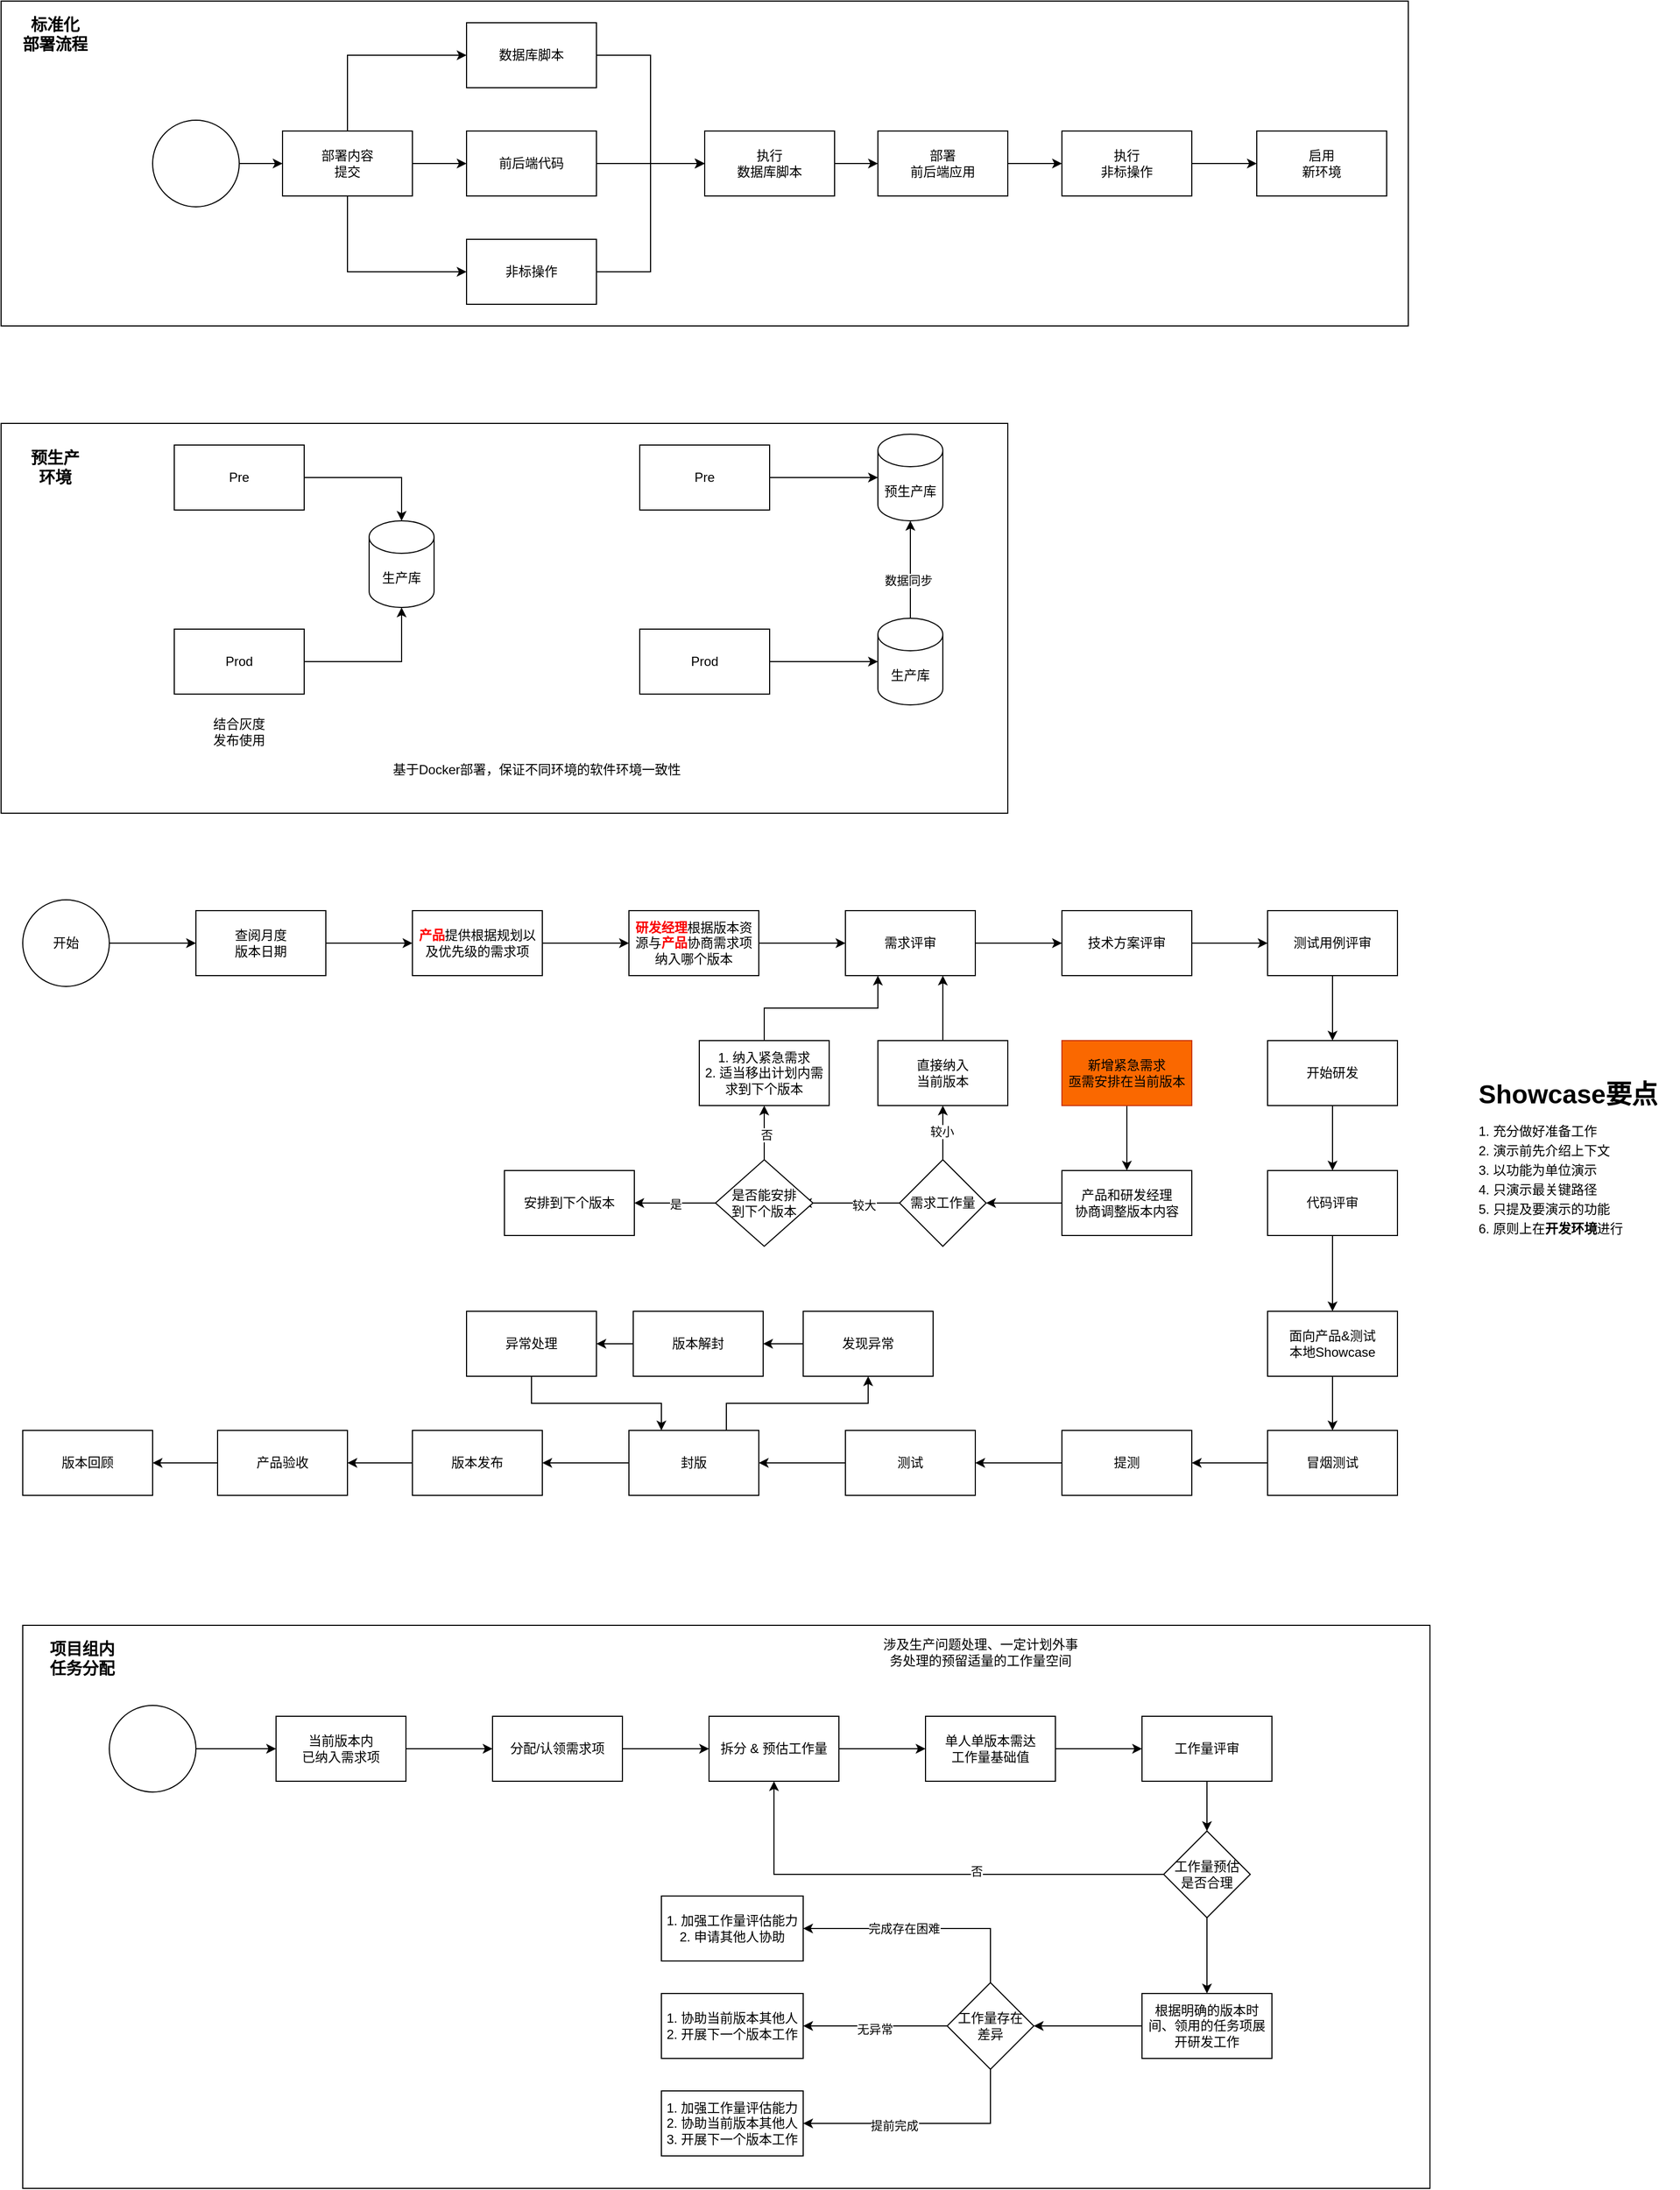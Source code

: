<mxfile version="22.1.17" type="github">
  <diagram name="第 1 页" id="1q-vxHRFPemVdvlvUZiJ">
    <mxGraphModel dx="1434" dy="738" grid="1" gridSize="10" guides="1" tooltips="1" connect="1" arrows="1" fold="1" page="1" pageScale="1" pageWidth="827" pageHeight="1169" math="0" shadow="0">
      <root>
        <mxCell id="0" />
        <mxCell id="1" parent="0" />
        <mxCell id="0D0nlzuwCnjHdAibwp_b-105" value="" style="rounded=0;whiteSpace=wrap;html=1;" vertex="1" parent="1">
          <mxGeometry x="40" y="100" width="1300" height="300" as="geometry" />
        </mxCell>
        <mxCell id="0D0nlzuwCnjHdAibwp_b-101" value="" style="rounded=0;whiteSpace=wrap;html=1;" vertex="1" parent="1">
          <mxGeometry x="40" y="490" width="930" height="360" as="geometry" />
        </mxCell>
        <mxCell id="0D0nlzuwCnjHdAibwp_b-4" value="" style="edgeStyle=orthogonalEdgeStyle;rounded=0;orthogonalLoop=1;jettySize=auto;html=1;" edge="1" parent="1" source="0D0nlzuwCnjHdAibwp_b-1" target="0D0nlzuwCnjHdAibwp_b-3">
          <mxGeometry relative="1" as="geometry" />
        </mxCell>
        <mxCell id="0D0nlzuwCnjHdAibwp_b-1" value="" style="ellipse;whiteSpace=wrap;html=1;aspect=fixed;" vertex="1" parent="1">
          <mxGeometry x="180" y="210" width="80" height="80" as="geometry" />
        </mxCell>
        <mxCell id="0D0nlzuwCnjHdAibwp_b-6" value="" style="edgeStyle=orthogonalEdgeStyle;rounded=0;orthogonalLoop=1;jettySize=auto;html=1;" edge="1" parent="1" source="0D0nlzuwCnjHdAibwp_b-3" target="0D0nlzuwCnjHdAibwp_b-5">
          <mxGeometry relative="1" as="geometry" />
        </mxCell>
        <mxCell id="0D0nlzuwCnjHdAibwp_b-9" style="edgeStyle=orthogonalEdgeStyle;rounded=0;orthogonalLoop=1;jettySize=auto;html=1;exitX=0.5;exitY=0;exitDx=0;exitDy=0;entryX=0;entryY=0.5;entryDx=0;entryDy=0;" edge="1" parent="1" source="0D0nlzuwCnjHdAibwp_b-3" target="0D0nlzuwCnjHdAibwp_b-7">
          <mxGeometry relative="1" as="geometry" />
        </mxCell>
        <mxCell id="0D0nlzuwCnjHdAibwp_b-3" value="部署内容&lt;br&gt;提交" style="whiteSpace=wrap;html=1;" vertex="1" parent="1">
          <mxGeometry x="300" y="220" width="120" height="60" as="geometry" />
        </mxCell>
        <mxCell id="0D0nlzuwCnjHdAibwp_b-14" style="edgeStyle=orthogonalEdgeStyle;rounded=0;orthogonalLoop=1;jettySize=auto;html=1;exitX=1;exitY=0.5;exitDx=0;exitDy=0;" edge="1" parent="1" source="0D0nlzuwCnjHdAibwp_b-5">
          <mxGeometry relative="1" as="geometry">
            <mxPoint x="690" y="250" as="targetPoint" />
          </mxGeometry>
        </mxCell>
        <mxCell id="0D0nlzuwCnjHdAibwp_b-5" value="前后端代码" style="whiteSpace=wrap;html=1;" vertex="1" parent="1">
          <mxGeometry x="470" y="220" width="120" height="60" as="geometry" />
        </mxCell>
        <mxCell id="0D0nlzuwCnjHdAibwp_b-12" style="edgeStyle=orthogonalEdgeStyle;rounded=0;orthogonalLoop=1;jettySize=auto;html=1;exitX=1;exitY=0.5;exitDx=0;exitDy=0;entryX=0;entryY=0.5;entryDx=0;entryDy=0;" edge="1" parent="1" source="0D0nlzuwCnjHdAibwp_b-7" target="0D0nlzuwCnjHdAibwp_b-11">
          <mxGeometry relative="1" as="geometry" />
        </mxCell>
        <mxCell id="0D0nlzuwCnjHdAibwp_b-7" value="数据库脚本" style="whiteSpace=wrap;html=1;" vertex="1" parent="1">
          <mxGeometry x="470" y="120" width="120" height="60" as="geometry" />
        </mxCell>
        <mxCell id="0D0nlzuwCnjHdAibwp_b-13" style="edgeStyle=orthogonalEdgeStyle;rounded=0;orthogonalLoop=1;jettySize=auto;html=1;exitX=1;exitY=0.5;exitDx=0;exitDy=0;entryX=0;entryY=0.5;entryDx=0;entryDy=0;" edge="1" parent="1" source="0D0nlzuwCnjHdAibwp_b-8" target="0D0nlzuwCnjHdAibwp_b-11">
          <mxGeometry relative="1" as="geometry" />
        </mxCell>
        <mxCell id="0D0nlzuwCnjHdAibwp_b-8" value="非标操作" style="whiteSpace=wrap;html=1;" vertex="1" parent="1">
          <mxGeometry x="470" y="320" width="120" height="60" as="geometry" />
        </mxCell>
        <mxCell id="0D0nlzuwCnjHdAibwp_b-10" style="edgeStyle=orthogonalEdgeStyle;rounded=0;orthogonalLoop=1;jettySize=auto;html=1;exitX=0.5;exitY=1;exitDx=0;exitDy=0;entryX=0;entryY=0.5;entryDx=0;entryDy=0;" edge="1" parent="1" source="0D0nlzuwCnjHdAibwp_b-3" target="0D0nlzuwCnjHdAibwp_b-8">
          <mxGeometry relative="1" as="geometry" />
        </mxCell>
        <mxCell id="0D0nlzuwCnjHdAibwp_b-16" style="edgeStyle=orthogonalEdgeStyle;rounded=0;orthogonalLoop=1;jettySize=auto;html=1;exitX=1;exitY=0.5;exitDx=0;exitDy=0;entryX=0;entryY=0.5;entryDx=0;entryDy=0;" edge="1" parent="1" source="0D0nlzuwCnjHdAibwp_b-11" target="0D0nlzuwCnjHdAibwp_b-15">
          <mxGeometry relative="1" as="geometry" />
        </mxCell>
        <mxCell id="0D0nlzuwCnjHdAibwp_b-11" value="执行&lt;br&gt;数据库脚本" style="whiteSpace=wrap;html=1;" vertex="1" parent="1">
          <mxGeometry x="690" y="220" width="120" height="60" as="geometry" />
        </mxCell>
        <mxCell id="0D0nlzuwCnjHdAibwp_b-18" style="edgeStyle=orthogonalEdgeStyle;rounded=0;orthogonalLoop=1;jettySize=auto;html=1;exitX=1;exitY=0.5;exitDx=0;exitDy=0;entryX=0;entryY=0.5;entryDx=0;entryDy=0;" edge="1" parent="1" source="0D0nlzuwCnjHdAibwp_b-15" target="0D0nlzuwCnjHdAibwp_b-17">
          <mxGeometry relative="1" as="geometry" />
        </mxCell>
        <mxCell id="0D0nlzuwCnjHdAibwp_b-15" value="部署&lt;br&gt;前后端应用" style="whiteSpace=wrap;html=1;" vertex="1" parent="1">
          <mxGeometry x="850" y="220" width="120" height="60" as="geometry" />
        </mxCell>
        <mxCell id="0D0nlzuwCnjHdAibwp_b-21" value="" style="edgeStyle=orthogonalEdgeStyle;rounded=0;orthogonalLoop=1;jettySize=auto;html=1;" edge="1" parent="1" source="0D0nlzuwCnjHdAibwp_b-17" target="0D0nlzuwCnjHdAibwp_b-20">
          <mxGeometry relative="1" as="geometry" />
        </mxCell>
        <mxCell id="0D0nlzuwCnjHdAibwp_b-17" value="执行&lt;br&gt;非标操作" style="whiteSpace=wrap;html=1;" vertex="1" parent="1">
          <mxGeometry x="1020" y="220" width="120" height="60" as="geometry" />
        </mxCell>
        <mxCell id="0D0nlzuwCnjHdAibwp_b-20" value="启用&lt;br&gt;新环境" style="whiteSpace=wrap;html=1;" vertex="1" parent="1">
          <mxGeometry x="1200" y="220" width="120" height="60" as="geometry" />
        </mxCell>
        <mxCell id="0D0nlzuwCnjHdAibwp_b-25" style="edgeStyle=orthogonalEdgeStyle;rounded=0;orthogonalLoop=1;jettySize=auto;html=1;exitX=1;exitY=0.5;exitDx=0;exitDy=0;" edge="1" parent="1" source="0D0nlzuwCnjHdAibwp_b-22" target="0D0nlzuwCnjHdAibwp_b-24">
          <mxGeometry relative="1" as="geometry" />
        </mxCell>
        <mxCell id="0D0nlzuwCnjHdAibwp_b-22" value="Pre" style="rounded=0;whiteSpace=wrap;html=1;" vertex="1" parent="1">
          <mxGeometry x="200" y="510" width="120" height="60" as="geometry" />
        </mxCell>
        <mxCell id="0D0nlzuwCnjHdAibwp_b-23" value="Prod" style="rounded=0;whiteSpace=wrap;html=1;" vertex="1" parent="1">
          <mxGeometry x="200" y="680" width="120" height="60" as="geometry" />
        </mxCell>
        <mxCell id="0D0nlzuwCnjHdAibwp_b-24" value="生产库" style="shape=cylinder3;whiteSpace=wrap;html=1;boundedLbl=1;backgroundOutline=1;size=15;" vertex="1" parent="1">
          <mxGeometry x="380" y="580" width="60" height="80" as="geometry" />
        </mxCell>
        <mxCell id="0D0nlzuwCnjHdAibwp_b-26" style="edgeStyle=orthogonalEdgeStyle;rounded=0;orthogonalLoop=1;jettySize=auto;html=1;exitX=1;exitY=0.5;exitDx=0;exitDy=0;entryX=0.5;entryY=1;entryDx=0;entryDy=0;entryPerimeter=0;" edge="1" parent="1" source="0D0nlzuwCnjHdAibwp_b-23" target="0D0nlzuwCnjHdAibwp_b-24">
          <mxGeometry relative="1" as="geometry" />
        </mxCell>
        <mxCell id="0D0nlzuwCnjHdAibwp_b-36" style="edgeStyle=orthogonalEdgeStyle;rounded=0;orthogonalLoop=1;jettySize=auto;html=1;exitX=1;exitY=0.5;exitDx=0;exitDy=0;" edge="1" parent="1" source="0D0nlzuwCnjHdAibwp_b-28" target="0D0nlzuwCnjHdAibwp_b-33">
          <mxGeometry relative="1" as="geometry" />
        </mxCell>
        <mxCell id="0D0nlzuwCnjHdAibwp_b-28" value="Pre" style="rounded=0;whiteSpace=wrap;html=1;" vertex="1" parent="1">
          <mxGeometry x="630" y="510" width="120" height="60" as="geometry" />
        </mxCell>
        <mxCell id="0D0nlzuwCnjHdAibwp_b-32" style="edgeStyle=orthogonalEdgeStyle;rounded=0;orthogonalLoop=1;jettySize=auto;html=1;exitX=1;exitY=0.5;exitDx=0;exitDy=0;" edge="1" parent="1" source="0D0nlzuwCnjHdAibwp_b-29" target="0D0nlzuwCnjHdAibwp_b-30">
          <mxGeometry relative="1" as="geometry" />
        </mxCell>
        <mxCell id="0D0nlzuwCnjHdAibwp_b-29" value="Prod" style="rounded=0;whiteSpace=wrap;html=1;" vertex="1" parent="1">
          <mxGeometry x="630" y="680" width="120" height="60" as="geometry" />
        </mxCell>
        <mxCell id="0D0nlzuwCnjHdAibwp_b-34" style="edgeStyle=orthogonalEdgeStyle;rounded=0;orthogonalLoop=1;jettySize=auto;html=1;exitX=0.5;exitY=0;exitDx=0;exitDy=0;exitPerimeter=0;" edge="1" parent="1" source="0D0nlzuwCnjHdAibwp_b-30" target="0D0nlzuwCnjHdAibwp_b-33">
          <mxGeometry relative="1" as="geometry" />
        </mxCell>
        <mxCell id="0D0nlzuwCnjHdAibwp_b-35" value="数据同步" style="edgeLabel;html=1;align=center;verticalAlign=middle;resizable=0;points=[];" vertex="1" connectable="0" parent="0D0nlzuwCnjHdAibwp_b-34">
          <mxGeometry x="-0.222" y="2" relative="1" as="geometry">
            <mxPoint as="offset" />
          </mxGeometry>
        </mxCell>
        <mxCell id="0D0nlzuwCnjHdAibwp_b-30" value="生产库" style="shape=cylinder3;whiteSpace=wrap;html=1;boundedLbl=1;backgroundOutline=1;size=15;" vertex="1" parent="1">
          <mxGeometry x="850" y="670" width="60" height="80" as="geometry" />
        </mxCell>
        <mxCell id="0D0nlzuwCnjHdAibwp_b-33" value="预生产库" style="shape=cylinder3;whiteSpace=wrap;html=1;boundedLbl=1;backgroundOutline=1;size=15;" vertex="1" parent="1">
          <mxGeometry x="850" y="500" width="60" height="80" as="geometry" />
        </mxCell>
        <mxCell id="0D0nlzuwCnjHdAibwp_b-39" style="edgeStyle=orthogonalEdgeStyle;rounded=0;orthogonalLoop=1;jettySize=auto;html=1;exitX=1;exitY=0.5;exitDx=0;exitDy=0;entryX=0;entryY=0.5;entryDx=0;entryDy=0;" edge="1" parent="1" source="0D0nlzuwCnjHdAibwp_b-37" target="0D0nlzuwCnjHdAibwp_b-38">
          <mxGeometry relative="1" as="geometry" />
        </mxCell>
        <mxCell id="0D0nlzuwCnjHdAibwp_b-37" value="开始" style="ellipse;whiteSpace=wrap;html=1;aspect=fixed;" vertex="1" parent="1">
          <mxGeometry x="60" y="930" width="80" height="80" as="geometry" />
        </mxCell>
        <mxCell id="0D0nlzuwCnjHdAibwp_b-41" value="" style="edgeStyle=orthogonalEdgeStyle;rounded=0;orthogonalLoop=1;jettySize=auto;html=1;" edge="1" parent="1" source="0D0nlzuwCnjHdAibwp_b-38" target="0D0nlzuwCnjHdAibwp_b-40">
          <mxGeometry relative="1" as="geometry" />
        </mxCell>
        <mxCell id="0D0nlzuwCnjHdAibwp_b-38" value="查阅月度&lt;br&gt;版本日期" style="rounded=0;whiteSpace=wrap;html=1;" vertex="1" parent="1">
          <mxGeometry x="220" y="940" width="120" height="60" as="geometry" />
        </mxCell>
        <mxCell id="0D0nlzuwCnjHdAibwp_b-43" value="" style="edgeStyle=orthogonalEdgeStyle;rounded=0;orthogonalLoop=1;jettySize=auto;html=1;" edge="1" parent="1" source="0D0nlzuwCnjHdAibwp_b-40" target="0D0nlzuwCnjHdAibwp_b-42">
          <mxGeometry relative="1" as="geometry" />
        </mxCell>
        <mxCell id="0D0nlzuwCnjHdAibwp_b-40" value="&lt;b&gt;&lt;font color=&quot;#ff0000&quot;&gt;产品&lt;/font&gt;&lt;/b&gt;提供根据规划以及优先级的需求项" style="whiteSpace=wrap;html=1;rounded=0;" vertex="1" parent="1">
          <mxGeometry x="420" y="940" width="120" height="60" as="geometry" />
        </mxCell>
        <mxCell id="0D0nlzuwCnjHdAibwp_b-45" value="" style="edgeStyle=orthogonalEdgeStyle;rounded=0;orthogonalLoop=1;jettySize=auto;html=1;" edge="1" parent="1" source="0D0nlzuwCnjHdAibwp_b-42" target="0D0nlzuwCnjHdAibwp_b-44">
          <mxGeometry relative="1" as="geometry" />
        </mxCell>
        <mxCell id="0D0nlzuwCnjHdAibwp_b-42" value="&lt;font color=&quot;#f90101&quot;&gt;&lt;b&gt;研发经理&lt;/b&gt;&lt;/font&gt;根据版本资源与&lt;font color=&quot;#f90101&quot;&gt;&lt;b&gt;产品&lt;/b&gt;&lt;/font&gt;协商需求项纳入哪个版本" style="whiteSpace=wrap;html=1;rounded=0;" vertex="1" parent="1">
          <mxGeometry x="620" y="940" width="120" height="60" as="geometry" />
        </mxCell>
        <mxCell id="0D0nlzuwCnjHdAibwp_b-47" value="" style="edgeStyle=orthogonalEdgeStyle;rounded=0;orthogonalLoop=1;jettySize=auto;html=1;" edge="1" parent="1" source="0D0nlzuwCnjHdAibwp_b-44" target="0D0nlzuwCnjHdAibwp_b-46">
          <mxGeometry relative="1" as="geometry" />
        </mxCell>
        <mxCell id="0D0nlzuwCnjHdAibwp_b-44" value="需求评审" style="whiteSpace=wrap;html=1;rounded=0;" vertex="1" parent="1">
          <mxGeometry x="820" y="940" width="120" height="60" as="geometry" />
        </mxCell>
        <mxCell id="0D0nlzuwCnjHdAibwp_b-49" value="" style="edgeStyle=orthogonalEdgeStyle;rounded=0;orthogonalLoop=1;jettySize=auto;html=1;" edge="1" parent="1" source="0D0nlzuwCnjHdAibwp_b-46" target="0D0nlzuwCnjHdAibwp_b-48">
          <mxGeometry relative="1" as="geometry" />
        </mxCell>
        <mxCell id="0D0nlzuwCnjHdAibwp_b-46" value="技术方案评审" style="whiteSpace=wrap;html=1;rounded=0;" vertex="1" parent="1">
          <mxGeometry x="1020" y="940" width="120" height="60" as="geometry" />
        </mxCell>
        <mxCell id="0D0nlzuwCnjHdAibwp_b-51" value="" style="edgeStyle=orthogonalEdgeStyle;rounded=0;orthogonalLoop=1;jettySize=auto;html=1;" edge="1" parent="1" source="0D0nlzuwCnjHdAibwp_b-48" target="0D0nlzuwCnjHdAibwp_b-50">
          <mxGeometry relative="1" as="geometry" />
        </mxCell>
        <mxCell id="0D0nlzuwCnjHdAibwp_b-48" value="测试用例评审" style="whiteSpace=wrap;html=1;rounded=0;" vertex="1" parent="1">
          <mxGeometry x="1210" y="940" width="120" height="60" as="geometry" />
        </mxCell>
        <mxCell id="0D0nlzuwCnjHdAibwp_b-86" value="" style="edgeStyle=orthogonalEdgeStyle;rounded=0;orthogonalLoop=1;jettySize=auto;html=1;" edge="1" parent="1" source="0D0nlzuwCnjHdAibwp_b-50" target="0D0nlzuwCnjHdAibwp_b-85">
          <mxGeometry relative="1" as="geometry" />
        </mxCell>
        <mxCell id="0D0nlzuwCnjHdAibwp_b-50" value="开始研发" style="whiteSpace=wrap;html=1;rounded=0;" vertex="1" parent="1">
          <mxGeometry x="1210" y="1060" width="120" height="60" as="geometry" />
        </mxCell>
        <mxCell id="0D0nlzuwCnjHdAibwp_b-54" value="" style="edgeStyle=orthogonalEdgeStyle;rounded=0;orthogonalLoop=1;jettySize=auto;html=1;" edge="1" parent="1" source="0D0nlzuwCnjHdAibwp_b-52" target="0D0nlzuwCnjHdAibwp_b-53">
          <mxGeometry relative="1" as="geometry" />
        </mxCell>
        <mxCell id="0D0nlzuwCnjHdAibwp_b-52" value="新增紧急需求&lt;br&gt;亟需安排在当前版本" style="rounded=0;whiteSpace=wrap;html=1;fillColor=#fa6800;strokeColor=#C73500;fontColor=#000000;" vertex="1" parent="1">
          <mxGeometry x="1020" y="1060" width="120" height="60" as="geometry" />
        </mxCell>
        <mxCell id="0D0nlzuwCnjHdAibwp_b-56" value="" style="edgeStyle=orthogonalEdgeStyle;rounded=0;orthogonalLoop=1;jettySize=auto;html=1;" edge="1" parent="1" source="0D0nlzuwCnjHdAibwp_b-53" target="0D0nlzuwCnjHdAibwp_b-55">
          <mxGeometry relative="1" as="geometry" />
        </mxCell>
        <mxCell id="0D0nlzuwCnjHdAibwp_b-53" value="产品和研发经理&lt;br&gt;协商调整版本内容" style="whiteSpace=wrap;html=1;rounded=0;" vertex="1" parent="1">
          <mxGeometry x="1020" y="1180" width="120" height="60" as="geometry" />
        </mxCell>
        <mxCell id="0D0nlzuwCnjHdAibwp_b-58" value="" style="edgeStyle=orthogonalEdgeStyle;rounded=0;orthogonalLoop=1;jettySize=auto;html=1;" edge="1" parent="1" source="0D0nlzuwCnjHdAibwp_b-55" target="0D0nlzuwCnjHdAibwp_b-57">
          <mxGeometry relative="1" as="geometry" />
        </mxCell>
        <mxCell id="0D0nlzuwCnjHdAibwp_b-59" value="较小" style="edgeLabel;html=1;align=center;verticalAlign=middle;resizable=0;points=[];" vertex="1" connectable="0" parent="0D0nlzuwCnjHdAibwp_b-58">
          <mxGeometry x="0.04" y="1" relative="1" as="geometry">
            <mxPoint as="offset" />
          </mxGeometry>
        </mxCell>
        <mxCell id="0D0nlzuwCnjHdAibwp_b-61" value="" style="edgeStyle=orthogonalEdgeStyle;rounded=0;orthogonalLoop=1;jettySize=auto;html=1;" edge="1" parent="1" source="0D0nlzuwCnjHdAibwp_b-55">
          <mxGeometry relative="1" as="geometry">
            <mxPoint x="780" y="1210" as="targetPoint" />
          </mxGeometry>
        </mxCell>
        <mxCell id="0D0nlzuwCnjHdAibwp_b-62" value="较大" style="edgeLabel;html=1;align=center;verticalAlign=middle;resizable=0;points=[];" vertex="1" connectable="0" parent="0D0nlzuwCnjHdAibwp_b-61">
          <mxGeometry x="-0.267" y="2" relative="1" as="geometry">
            <mxPoint as="offset" />
          </mxGeometry>
        </mxCell>
        <mxCell id="0D0nlzuwCnjHdAibwp_b-55" value="需求工作量" style="rhombus;whiteSpace=wrap;html=1;rounded=0;" vertex="1" parent="1">
          <mxGeometry x="870" y="1170" width="80" height="80" as="geometry" />
        </mxCell>
        <mxCell id="0D0nlzuwCnjHdAibwp_b-63" style="edgeStyle=orthogonalEdgeStyle;rounded=0;orthogonalLoop=1;jettySize=auto;html=1;entryX=0.75;entryY=1;entryDx=0;entryDy=0;" edge="1" parent="1" source="0D0nlzuwCnjHdAibwp_b-57" target="0D0nlzuwCnjHdAibwp_b-44">
          <mxGeometry relative="1" as="geometry" />
        </mxCell>
        <mxCell id="0D0nlzuwCnjHdAibwp_b-57" value="直接纳入&lt;br&gt;当前版本" style="whiteSpace=wrap;html=1;rounded=0;" vertex="1" parent="1">
          <mxGeometry x="850" y="1060" width="120" height="60" as="geometry" />
        </mxCell>
        <mxCell id="0D0nlzuwCnjHdAibwp_b-67" value="" style="edgeStyle=orthogonalEdgeStyle;rounded=0;orthogonalLoop=1;jettySize=auto;html=1;" edge="1" parent="1" source="0D0nlzuwCnjHdAibwp_b-64" target="0D0nlzuwCnjHdAibwp_b-66">
          <mxGeometry relative="1" as="geometry" />
        </mxCell>
        <mxCell id="0D0nlzuwCnjHdAibwp_b-68" value="是" style="edgeLabel;html=1;align=center;verticalAlign=middle;resizable=0;points=[];" vertex="1" connectable="0" parent="0D0nlzuwCnjHdAibwp_b-67">
          <mxGeometry x="-0.015" y="1" relative="1" as="geometry">
            <mxPoint as="offset" />
          </mxGeometry>
        </mxCell>
        <mxCell id="0D0nlzuwCnjHdAibwp_b-70" value="" style="edgeStyle=orthogonalEdgeStyle;rounded=0;orthogonalLoop=1;jettySize=auto;html=1;" edge="1" parent="1" source="0D0nlzuwCnjHdAibwp_b-64" target="0D0nlzuwCnjHdAibwp_b-69">
          <mxGeometry relative="1" as="geometry" />
        </mxCell>
        <mxCell id="0D0nlzuwCnjHdAibwp_b-72" value="否" style="edgeLabel;html=1;align=center;verticalAlign=middle;resizable=0;points=[];" vertex="1" connectable="0" parent="0D0nlzuwCnjHdAibwp_b-70">
          <mxGeometry x="-0.08" y="-2" relative="1" as="geometry">
            <mxPoint as="offset" />
          </mxGeometry>
        </mxCell>
        <mxCell id="0D0nlzuwCnjHdAibwp_b-64" value="是否能安排&lt;br&gt;到下个版本" style="rhombus;whiteSpace=wrap;html=1;" vertex="1" parent="1">
          <mxGeometry x="700" y="1170" width="90" height="80" as="geometry" />
        </mxCell>
        <mxCell id="0D0nlzuwCnjHdAibwp_b-66" value="安排到下个版本" style="whiteSpace=wrap;html=1;" vertex="1" parent="1">
          <mxGeometry x="505" y="1180" width="120" height="60" as="geometry" />
        </mxCell>
        <mxCell id="0D0nlzuwCnjHdAibwp_b-71" style="edgeStyle=orthogonalEdgeStyle;rounded=0;orthogonalLoop=1;jettySize=auto;html=1;exitX=0.5;exitY=0;exitDx=0;exitDy=0;entryX=0.25;entryY=1;entryDx=0;entryDy=0;" edge="1" parent="1" source="0D0nlzuwCnjHdAibwp_b-69" target="0D0nlzuwCnjHdAibwp_b-44">
          <mxGeometry relative="1" as="geometry" />
        </mxCell>
        <mxCell id="0D0nlzuwCnjHdAibwp_b-69" value="1. 纳入紧急需求&lt;br&gt;2. 适当移出计划内需求到下个版本" style="whiteSpace=wrap;html=1;" vertex="1" parent="1">
          <mxGeometry x="685" y="1060" width="120" height="60" as="geometry" />
        </mxCell>
        <mxCell id="0D0nlzuwCnjHdAibwp_b-78" style="edgeStyle=orthogonalEdgeStyle;rounded=0;orthogonalLoop=1;jettySize=auto;html=1;entryX=0.5;entryY=0;entryDx=0;entryDy=0;" edge="1" parent="1" source="0D0nlzuwCnjHdAibwp_b-73" target="0D0nlzuwCnjHdAibwp_b-77">
          <mxGeometry relative="1" as="geometry" />
        </mxCell>
        <mxCell id="0D0nlzuwCnjHdAibwp_b-73" value="面向产品&amp;amp;测试&lt;br&gt;本地Showcase" style="whiteSpace=wrap;html=1;rounded=0;" vertex="1" parent="1">
          <mxGeometry x="1210" y="1310" width="120" height="60" as="geometry" />
        </mxCell>
        <mxCell id="0D0nlzuwCnjHdAibwp_b-75" value="&lt;h1&gt;Showcase要点&lt;/h1&gt;&lt;p style=&quot;line-height: 50%;&quot;&gt;1. 充分做好准备工作&lt;/p&gt;&lt;p style=&quot;line-height: 50%;&quot;&gt;2. 演示前先介绍上下文&lt;/p&gt;&lt;p style=&quot;line-height: 50%;&quot;&gt;3. 以功能为单位演示&lt;/p&gt;&lt;p style=&quot;line-height: 50%;&quot;&gt;4. 只演示最关键路径&lt;/p&gt;&lt;p style=&quot;line-height: 50%;&quot;&gt;5. 只提及要演示的功能&lt;/p&gt;&lt;p style=&quot;line-height: 50%;&quot;&gt;6. 原则上在&lt;b&gt;开发环境&lt;/b&gt;进行&lt;/p&gt;" style="text;html=1;strokeColor=none;fillColor=none;spacing=5;spacingTop=-20;whiteSpace=wrap;overflow=hidden;rounded=0;" vertex="1" parent="1">
          <mxGeometry x="1400" y="1090" width="190" height="150" as="geometry" />
        </mxCell>
        <mxCell id="0D0nlzuwCnjHdAibwp_b-80" value="" style="edgeStyle=orthogonalEdgeStyle;rounded=0;orthogonalLoop=1;jettySize=auto;html=1;" edge="1" parent="1" source="0D0nlzuwCnjHdAibwp_b-77" target="0D0nlzuwCnjHdAibwp_b-79">
          <mxGeometry relative="1" as="geometry" />
        </mxCell>
        <mxCell id="0D0nlzuwCnjHdAibwp_b-77" value="冒烟测试" style="rounded=0;whiteSpace=wrap;html=1;" vertex="1" parent="1">
          <mxGeometry x="1210" y="1420" width="120" height="60" as="geometry" />
        </mxCell>
        <mxCell id="0D0nlzuwCnjHdAibwp_b-82" value="" style="edgeStyle=orthogonalEdgeStyle;rounded=0;orthogonalLoop=1;jettySize=auto;html=1;" edge="1" parent="1" source="0D0nlzuwCnjHdAibwp_b-79" target="0D0nlzuwCnjHdAibwp_b-81">
          <mxGeometry relative="1" as="geometry" />
        </mxCell>
        <mxCell id="0D0nlzuwCnjHdAibwp_b-79" value="提测" style="whiteSpace=wrap;html=1;rounded=0;" vertex="1" parent="1">
          <mxGeometry x="1020" y="1420" width="120" height="60" as="geometry" />
        </mxCell>
        <mxCell id="0D0nlzuwCnjHdAibwp_b-84" value="" style="edgeStyle=orthogonalEdgeStyle;rounded=0;orthogonalLoop=1;jettySize=auto;html=1;" edge="1" parent="1" source="0D0nlzuwCnjHdAibwp_b-81" target="0D0nlzuwCnjHdAibwp_b-83">
          <mxGeometry relative="1" as="geometry" />
        </mxCell>
        <mxCell id="0D0nlzuwCnjHdAibwp_b-81" value="测试" style="whiteSpace=wrap;html=1;rounded=0;" vertex="1" parent="1">
          <mxGeometry x="820" y="1420" width="120" height="60" as="geometry" />
        </mxCell>
        <mxCell id="0D0nlzuwCnjHdAibwp_b-89" value="" style="edgeStyle=orthogonalEdgeStyle;rounded=0;orthogonalLoop=1;jettySize=auto;html=1;" edge="1" parent="1" source="0D0nlzuwCnjHdAibwp_b-83" target="0D0nlzuwCnjHdAibwp_b-88">
          <mxGeometry relative="1" as="geometry" />
        </mxCell>
        <mxCell id="0D0nlzuwCnjHdAibwp_b-96" style="edgeStyle=orthogonalEdgeStyle;rounded=0;orthogonalLoop=1;jettySize=auto;html=1;exitX=0.75;exitY=0;exitDx=0;exitDy=0;entryX=0.5;entryY=1;entryDx=0;entryDy=0;" edge="1" parent="1" source="0D0nlzuwCnjHdAibwp_b-83" target="0D0nlzuwCnjHdAibwp_b-95">
          <mxGeometry relative="1" as="geometry" />
        </mxCell>
        <mxCell id="0D0nlzuwCnjHdAibwp_b-83" value="封版" style="whiteSpace=wrap;html=1;rounded=0;" vertex="1" parent="1">
          <mxGeometry x="620" y="1420" width="120" height="60" as="geometry" />
        </mxCell>
        <mxCell id="0D0nlzuwCnjHdAibwp_b-87" style="edgeStyle=orthogonalEdgeStyle;rounded=0;orthogonalLoop=1;jettySize=auto;html=1;exitX=0.5;exitY=1;exitDx=0;exitDy=0;entryX=0.5;entryY=0;entryDx=0;entryDy=0;" edge="1" parent="1" source="0D0nlzuwCnjHdAibwp_b-85" target="0D0nlzuwCnjHdAibwp_b-73">
          <mxGeometry relative="1" as="geometry" />
        </mxCell>
        <mxCell id="0D0nlzuwCnjHdAibwp_b-85" value="代码评审" style="whiteSpace=wrap;html=1;rounded=0;" vertex="1" parent="1">
          <mxGeometry x="1210" y="1180" width="120" height="60" as="geometry" />
        </mxCell>
        <mxCell id="0D0nlzuwCnjHdAibwp_b-108" value="" style="edgeStyle=orthogonalEdgeStyle;rounded=0;orthogonalLoop=1;jettySize=auto;html=1;" edge="1" parent="1" source="0D0nlzuwCnjHdAibwp_b-88" target="0D0nlzuwCnjHdAibwp_b-107">
          <mxGeometry relative="1" as="geometry" />
        </mxCell>
        <mxCell id="0D0nlzuwCnjHdAibwp_b-88" value="版本发布" style="whiteSpace=wrap;html=1;rounded=0;" vertex="1" parent="1">
          <mxGeometry x="420" y="1420" width="120" height="60" as="geometry" />
        </mxCell>
        <mxCell id="0D0nlzuwCnjHdAibwp_b-98" style="edgeStyle=orthogonalEdgeStyle;rounded=0;orthogonalLoop=1;jettySize=auto;html=1;exitX=0;exitY=0.5;exitDx=0;exitDy=0;entryX=1;entryY=0.5;entryDx=0;entryDy=0;" edge="1" parent="1" source="0D0nlzuwCnjHdAibwp_b-91" target="0D0nlzuwCnjHdAibwp_b-92">
          <mxGeometry relative="1" as="geometry" />
        </mxCell>
        <mxCell id="0D0nlzuwCnjHdAibwp_b-91" value="版本解封" style="rounded=0;whiteSpace=wrap;html=1;" vertex="1" parent="1">
          <mxGeometry x="624" y="1310" width="120" height="60" as="geometry" />
        </mxCell>
        <mxCell id="0D0nlzuwCnjHdAibwp_b-99" style="edgeStyle=orthogonalEdgeStyle;rounded=0;orthogonalLoop=1;jettySize=auto;html=1;exitX=0.5;exitY=1;exitDx=0;exitDy=0;entryX=0.25;entryY=0;entryDx=0;entryDy=0;" edge="1" parent="1" source="0D0nlzuwCnjHdAibwp_b-92" target="0D0nlzuwCnjHdAibwp_b-83">
          <mxGeometry relative="1" as="geometry" />
        </mxCell>
        <mxCell id="0D0nlzuwCnjHdAibwp_b-92" value="异常处理" style="rounded=0;whiteSpace=wrap;html=1;" vertex="1" parent="1">
          <mxGeometry x="470" y="1310" width="120" height="60" as="geometry" />
        </mxCell>
        <mxCell id="0D0nlzuwCnjHdAibwp_b-97" style="edgeStyle=orthogonalEdgeStyle;rounded=0;orthogonalLoop=1;jettySize=auto;html=1;exitX=0;exitY=0.5;exitDx=0;exitDy=0;entryX=1;entryY=0.5;entryDx=0;entryDy=0;" edge="1" parent="1" source="0D0nlzuwCnjHdAibwp_b-95" target="0D0nlzuwCnjHdAibwp_b-91">
          <mxGeometry relative="1" as="geometry" />
        </mxCell>
        <mxCell id="0D0nlzuwCnjHdAibwp_b-95" value="发现异常" style="rounded=0;whiteSpace=wrap;html=1;" vertex="1" parent="1">
          <mxGeometry x="781" y="1310" width="120" height="60" as="geometry" />
        </mxCell>
        <mxCell id="0D0nlzuwCnjHdAibwp_b-102" value="&lt;font style=&quot;font-size: 15px;&quot;&gt;预生产环境&lt;/font&gt;" style="text;html=1;strokeColor=none;fillColor=none;align=center;verticalAlign=middle;whiteSpace=wrap;rounded=0;fontStyle=1" vertex="1" parent="1">
          <mxGeometry x="60" y="510" width="60" height="40" as="geometry" />
        </mxCell>
        <mxCell id="0D0nlzuwCnjHdAibwp_b-103" value="结合灰度发布使用" style="text;html=1;strokeColor=none;fillColor=none;align=center;verticalAlign=middle;whiteSpace=wrap;rounded=0;" vertex="1" parent="1">
          <mxGeometry x="230" y="760" width="60" height="30" as="geometry" />
        </mxCell>
        <mxCell id="0D0nlzuwCnjHdAibwp_b-104" value="基于Docker部署，保证不同环境的软件环境一致性" style="text;html=1;strokeColor=none;fillColor=none;align=left;verticalAlign=middle;whiteSpace=wrap;rounded=0;" vertex="1" parent="1">
          <mxGeometry x="400" y="790" width="330" height="40" as="geometry" />
        </mxCell>
        <mxCell id="0D0nlzuwCnjHdAibwp_b-106" value="&lt;span style=&quot;font-size: 15px;&quot;&gt;标准化&lt;br&gt;部署流程&lt;/span&gt;" style="text;html=1;strokeColor=none;fillColor=none;align=center;verticalAlign=middle;whiteSpace=wrap;rounded=0;fontStyle=1" vertex="1" parent="1">
          <mxGeometry x="50" y="110" width="80" height="40" as="geometry" />
        </mxCell>
        <mxCell id="0D0nlzuwCnjHdAibwp_b-110" value="" style="edgeStyle=orthogonalEdgeStyle;rounded=0;orthogonalLoop=1;jettySize=auto;html=1;" edge="1" parent="1" source="0D0nlzuwCnjHdAibwp_b-107" target="0D0nlzuwCnjHdAibwp_b-109">
          <mxGeometry relative="1" as="geometry" />
        </mxCell>
        <mxCell id="0D0nlzuwCnjHdAibwp_b-107" value="产品验收" style="whiteSpace=wrap;html=1;rounded=0;" vertex="1" parent="1">
          <mxGeometry x="240" y="1420" width="120" height="60" as="geometry" />
        </mxCell>
        <mxCell id="0D0nlzuwCnjHdAibwp_b-109" value="版本回顾" style="whiteSpace=wrap;html=1;rounded=0;" vertex="1" parent="1">
          <mxGeometry x="60" y="1420" width="120" height="60" as="geometry" />
        </mxCell>
        <mxCell id="0D0nlzuwCnjHdAibwp_b-111" value="" style="rounded=0;whiteSpace=wrap;html=1;" vertex="1" parent="1">
          <mxGeometry x="60" y="1600" width="1300" height="520" as="geometry" />
        </mxCell>
        <mxCell id="0D0nlzuwCnjHdAibwp_b-112" value="&lt;font style=&quot;font-size: 15px;&quot;&gt;项目组内&lt;br&gt;任务分配&lt;/font&gt;" style="text;html=1;strokeColor=none;fillColor=none;align=center;verticalAlign=middle;whiteSpace=wrap;rounded=0;fontStyle=1" vertex="1" parent="1">
          <mxGeometry x="70" y="1610" width="90" height="40" as="geometry" />
        </mxCell>
        <mxCell id="0D0nlzuwCnjHdAibwp_b-117" value="" style="edgeStyle=orthogonalEdgeStyle;rounded=0;orthogonalLoop=1;jettySize=auto;html=1;" edge="1" parent="1" source="0D0nlzuwCnjHdAibwp_b-113" target="0D0nlzuwCnjHdAibwp_b-116">
          <mxGeometry relative="1" as="geometry" />
        </mxCell>
        <mxCell id="0D0nlzuwCnjHdAibwp_b-113" value="当前版本内&lt;br&gt;已纳入需求项" style="rounded=0;whiteSpace=wrap;html=1;" vertex="1" parent="1">
          <mxGeometry x="294" y="1684" width="120" height="60" as="geometry" />
        </mxCell>
        <mxCell id="0D0nlzuwCnjHdAibwp_b-115" style="edgeStyle=orthogonalEdgeStyle;rounded=0;orthogonalLoop=1;jettySize=auto;html=1;exitX=1;exitY=0.5;exitDx=0;exitDy=0;entryX=0;entryY=0.5;entryDx=0;entryDy=0;" edge="1" parent="1" source="0D0nlzuwCnjHdAibwp_b-114" target="0D0nlzuwCnjHdAibwp_b-113">
          <mxGeometry relative="1" as="geometry" />
        </mxCell>
        <mxCell id="0D0nlzuwCnjHdAibwp_b-114" value="" style="ellipse;whiteSpace=wrap;html=1;aspect=fixed;" vertex="1" parent="1">
          <mxGeometry x="140" y="1674" width="80" height="80" as="geometry" />
        </mxCell>
        <mxCell id="0D0nlzuwCnjHdAibwp_b-119" value="" style="edgeStyle=orthogonalEdgeStyle;rounded=0;orthogonalLoop=1;jettySize=auto;html=1;" edge="1" parent="1" source="0D0nlzuwCnjHdAibwp_b-116" target="0D0nlzuwCnjHdAibwp_b-118">
          <mxGeometry relative="1" as="geometry" />
        </mxCell>
        <mxCell id="0D0nlzuwCnjHdAibwp_b-116" value="分配/认领需求项" style="whiteSpace=wrap;html=1;rounded=0;" vertex="1" parent="1">
          <mxGeometry x="494" y="1684" width="120" height="60" as="geometry" />
        </mxCell>
        <mxCell id="0D0nlzuwCnjHdAibwp_b-121" value="" style="edgeStyle=orthogonalEdgeStyle;rounded=0;orthogonalLoop=1;jettySize=auto;html=1;" edge="1" parent="1" source="0D0nlzuwCnjHdAibwp_b-118" target="0D0nlzuwCnjHdAibwp_b-120">
          <mxGeometry relative="1" as="geometry" />
        </mxCell>
        <mxCell id="0D0nlzuwCnjHdAibwp_b-118" value="拆分 &amp;amp; 预估工作量" style="whiteSpace=wrap;html=1;rounded=0;" vertex="1" parent="1">
          <mxGeometry x="694" y="1684" width="120" height="60" as="geometry" />
        </mxCell>
        <mxCell id="0D0nlzuwCnjHdAibwp_b-124" value="" style="edgeStyle=orthogonalEdgeStyle;rounded=0;orthogonalLoop=1;jettySize=auto;html=1;" edge="1" parent="1" source="0D0nlzuwCnjHdAibwp_b-120" target="0D0nlzuwCnjHdAibwp_b-123">
          <mxGeometry relative="1" as="geometry" />
        </mxCell>
        <mxCell id="0D0nlzuwCnjHdAibwp_b-120" value="单人单版本需达&lt;br&gt;工作量基础值" style="whiteSpace=wrap;html=1;rounded=0;" vertex="1" parent="1">
          <mxGeometry x="894" y="1684" width="120" height="60" as="geometry" />
        </mxCell>
        <mxCell id="0D0nlzuwCnjHdAibwp_b-126" value="" style="edgeStyle=orthogonalEdgeStyle;rounded=0;orthogonalLoop=1;jettySize=auto;html=1;" edge="1" parent="1" source="0D0nlzuwCnjHdAibwp_b-123" target="0D0nlzuwCnjHdAibwp_b-125">
          <mxGeometry relative="1" as="geometry" />
        </mxCell>
        <mxCell id="0D0nlzuwCnjHdAibwp_b-123" value="工作量评审" style="whiteSpace=wrap;html=1;rounded=0;" vertex="1" parent="1">
          <mxGeometry x="1094" y="1684" width="120" height="60" as="geometry" />
        </mxCell>
        <mxCell id="0D0nlzuwCnjHdAibwp_b-129" style="edgeStyle=orthogonalEdgeStyle;rounded=0;orthogonalLoop=1;jettySize=auto;html=1;exitX=0;exitY=0.5;exitDx=0;exitDy=0;entryX=0.5;entryY=1;entryDx=0;entryDy=0;" edge="1" parent="1" source="0D0nlzuwCnjHdAibwp_b-125" target="0D0nlzuwCnjHdAibwp_b-118">
          <mxGeometry relative="1" as="geometry">
            <mxPoint x="730" y="2060" as="targetPoint" />
          </mxGeometry>
        </mxCell>
        <mxCell id="0D0nlzuwCnjHdAibwp_b-130" value="否" style="edgeLabel;html=1;align=center;verticalAlign=middle;resizable=0;points=[];" vertex="1" connectable="0" parent="0D0nlzuwCnjHdAibwp_b-129">
          <mxGeometry x="-0.224" y="-3" relative="1" as="geometry">
            <mxPoint as="offset" />
          </mxGeometry>
        </mxCell>
        <mxCell id="0D0nlzuwCnjHdAibwp_b-132" value="" style="edgeStyle=orthogonalEdgeStyle;rounded=0;orthogonalLoop=1;jettySize=auto;html=1;" edge="1" parent="1" source="0D0nlzuwCnjHdAibwp_b-125" target="0D0nlzuwCnjHdAibwp_b-131">
          <mxGeometry relative="1" as="geometry" />
        </mxCell>
        <mxCell id="0D0nlzuwCnjHdAibwp_b-125" value="工作量预估&lt;br&gt;是否合理" style="rhombus;whiteSpace=wrap;html=1;rounded=0;" vertex="1" parent="1">
          <mxGeometry x="1114" y="1790" width="80" height="80" as="geometry" />
        </mxCell>
        <mxCell id="0D0nlzuwCnjHdAibwp_b-135" value="" style="edgeStyle=orthogonalEdgeStyle;rounded=0;orthogonalLoop=1;jettySize=auto;html=1;" edge="1" parent="1" source="0D0nlzuwCnjHdAibwp_b-131" target="0D0nlzuwCnjHdAibwp_b-134">
          <mxGeometry relative="1" as="geometry" />
        </mxCell>
        <mxCell id="0D0nlzuwCnjHdAibwp_b-131" value="根据明确的版本时间、领用的任务项展开研发工作" style="whiteSpace=wrap;html=1;rounded=0;" vertex="1" parent="1">
          <mxGeometry x="1094" y="1940" width="120" height="60" as="geometry" />
        </mxCell>
        <mxCell id="0D0nlzuwCnjHdAibwp_b-133" value="涉及生产问题处理、一定计划外事务处理的预留适量的工作量空间" style="text;html=1;strokeColor=none;fillColor=none;align=center;verticalAlign=middle;whiteSpace=wrap;rounded=0;" vertex="1" parent="1">
          <mxGeometry x="850" y="1610" width="190" height="30" as="geometry" />
        </mxCell>
        <mxCell id="0D0nlzuwCnjHdAibwp_b-137" value="" style="edgeStyle=orthogonalEdgeStyle;rounded=0;orthogonalLoop=1;jettySize=auto;html=1;" edge="1" parent="1" source="0D0nlzuwCnjHdAibwp_b-134" target="0D0nlzuwCnjHdAibwp_b-136">
          <mxGeometry relative="1" as="geometry" />
        </mxCell>
        <mxCell id="0D0nlzuwCnjHdAibwp_b-144" value="无异常" style="edgeLabel;html=1;align=center;verticalAlign=middle;resizable=0;points=[];" vertex="1" connectable="0" parent="0D0nlzuwCnjHdAibwp_b-137">
          <mxGeometry x="0.007" y="3" relative="1" as="geometry">
            <mxPoint as="offset" />
          </mxGeometry>
        </mxCell>
        <mxCell id="0D0nlzuwCnjHdAibwp_b-140" style="edgeStyle=orthogonalEdgeStyle;rounded=0;orthogonalLoop=1;jettySize=auto;html=1;exitX=0.5;exitY=0;exitDx=0;exitDy=0;entryX=1;entryY=0.5;entryDx=0;entryDy=0;" edge="1" parent="1" source="0D0nlzuwCnjHdAibwp_b-134" target="0D0nlzuwCnjHdAibwp_b-138">
          <mxGeometry relative="1" as="geometry">
            <mxPoint x="710" y="2040" as="targetPoint" />
          </mxGeometry>
        </mxCell>
        <mxCell id="0D0nlzuwCnjHdAibwp_b-141" value="完成存在困难" style="edgeLabel;html=1;align=center;verticalAlign=middle;resizable=0;points=[];" vertex="1" connectable="0" parent="0D0nlzuwCnjHdAibwp_b-140">
          <mxGeometry x="0.172" relative="1" as="geometry">
            <mxPoint as="offset" />
          </mxGeometry>
        </mxCell>
        <mxCell id="0D0nlzuwCnjHdAibwp_b-143" style="edgeStyle=orthogonalEdgeStyle;rounded=0;orthogonalLoop=1;jettySize=auto;html=1;exitX=0.5;exitY=1;exitDx=0;exitDy=0;entryX=1;entryY=0.5;entryDx=0;entryDy=0;" edge="1" parent="1" source="0D0nlzuwCnjHdAibwp_b-134" target="0D0nlzuwCnjHdAibwp_b-142">
          <mxGeometry relative="1" as="geometry" />
        </mxCell>
        <mxCell id="0D0nlzuwCnjHdAibwp_b-145" value="提前完成" style="edgeLabel;html=1;align=center;verticalAlign=middle;resizable=0;points=[];" vertex="1" connectable="0" parent="0D0nlzuwCnjHdAibwp_b-143">
          <mxGeometry x="0.247" y="2" relative="1" as="geometry">
            <mxPoint as="offset" />
          </mxGeometry>
        </mxCell>
        <mxCell id="0D0nlzuwCnjHdAibwp_b-134" value="工作量存在&lt;br&gt;差异" style="rhombus;whiteSpace=wrap;html=1;rounded=0;" vertex="1" parent="1">
          <mxGeometry x="914" y="1930" width="80" height="80" as="geometry" />
        </mxCell>
        <mxCell id="0D0nlzuwCnjHdAibwp_b-136" value="1. 协助当前版本其他人&lt;br style=&quot;border-color: var(--border-color);&quot;&gt;2. 开展下一个版本工作" style="whiteSpace=wrap;html=1;rounded=0;" vertex="1" parent="1">
          <mxGeometry x="650" y="1940" width="131" height="60" as="geometry" />
        </mxCell>
        <mxCell id="0D0nlzuwCnjHdAibwp_b-138" value="1. 加强工作量评估能力&lt;br style=&quot;border-color: var(--border-color);&quot;&gt;2. 申请其他人协助" style="whiteSpace=wrap;html=1;rounded=0;" vertex="1" parent="1">
          <mxGeometry x="650" y="1850" width="131" height="60" as="geometry" />
        </mxCell>
        <mxCell id="0D0nlzuwCnjHdAibwp_b-142" value="1. 加强工作量评估能力&lt;br&gt;2. 协助当前版本其他人&lt;br&gt;3. 开展下一个版本工作" style="whiteSpace=wrap;html=1;rounded=0;" vertex="1" parent="1">
          <mxGeometry x="650" y="2030" width="131" height="60" as="geometry" />
        </mxCell>
      </root>
    </mxGraphModel>
  </diagram>
</mxfile>
